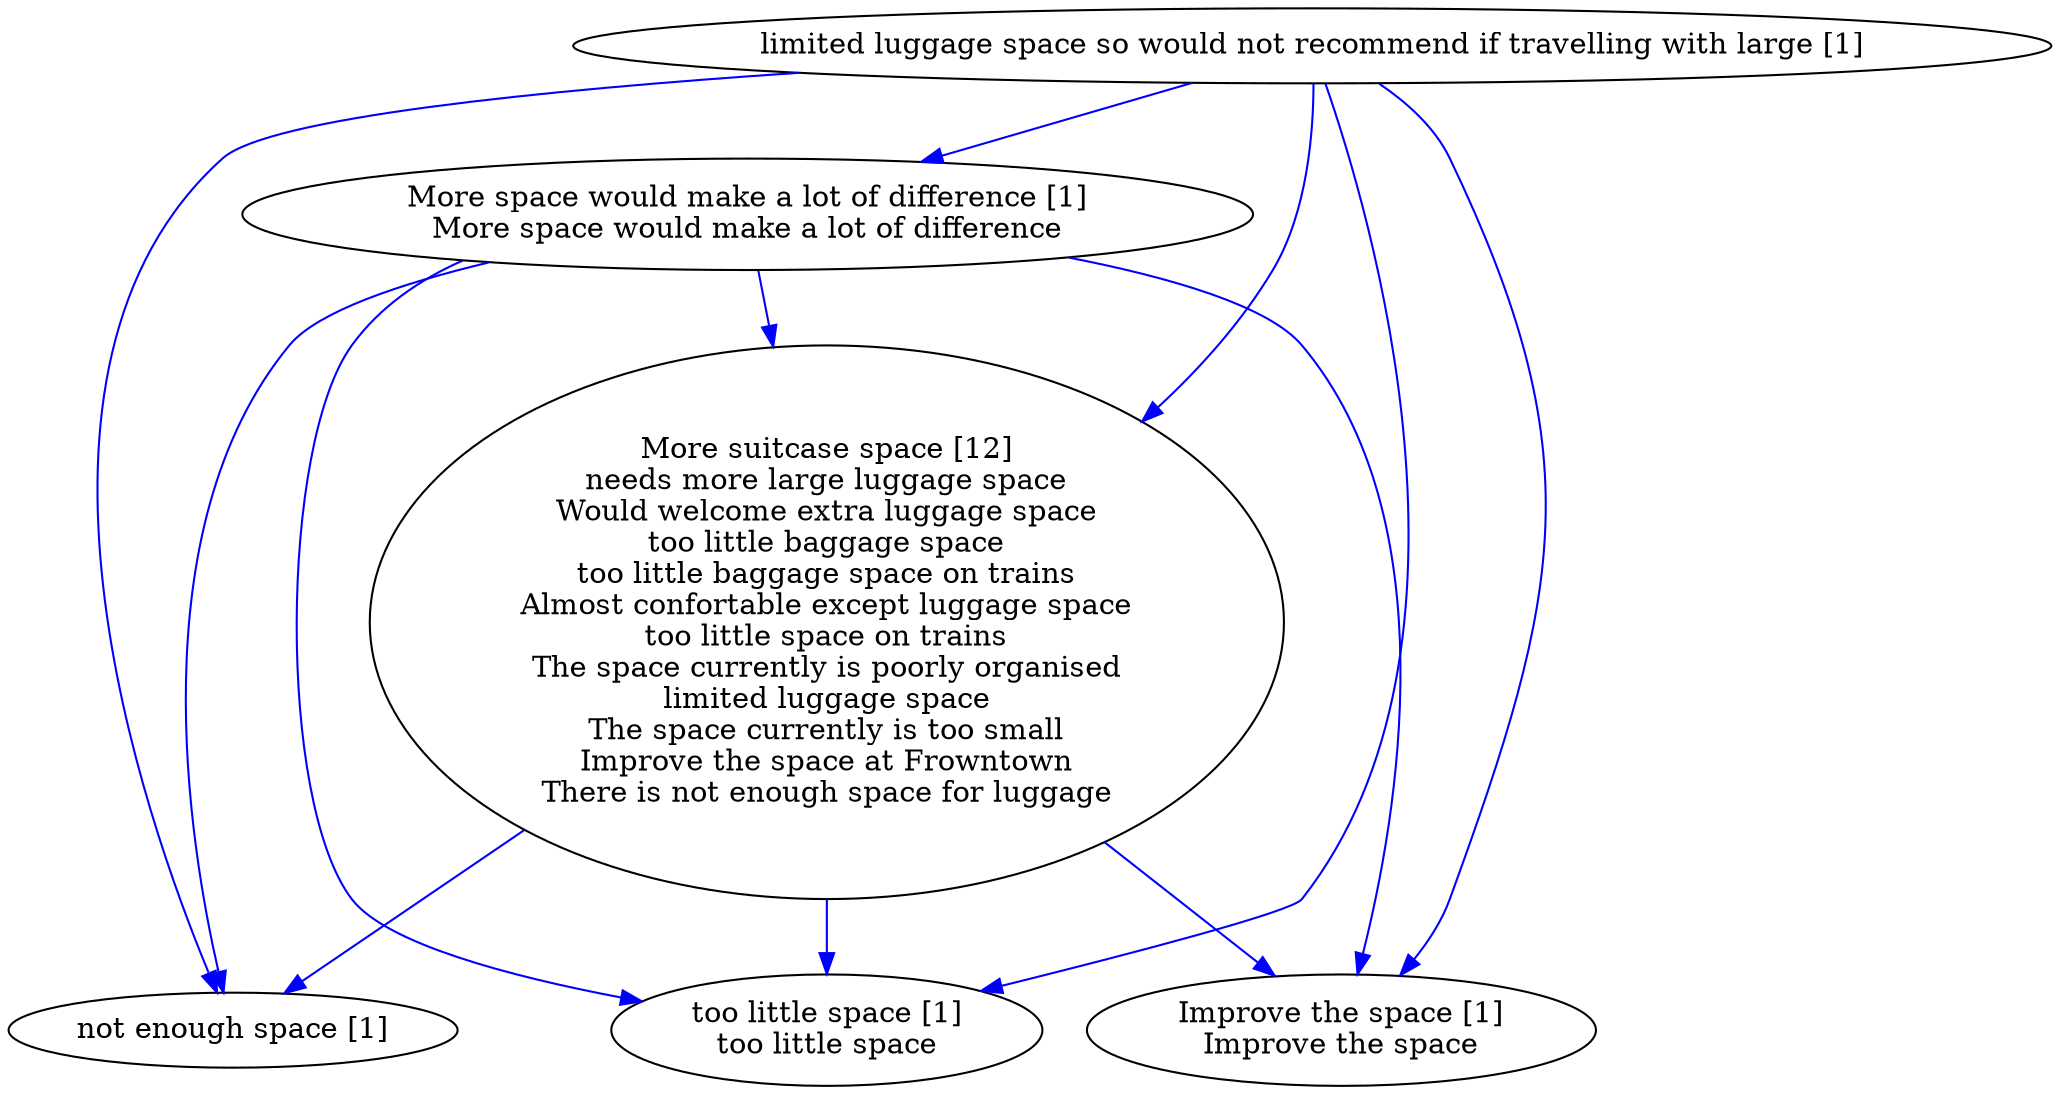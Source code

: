 digraph collapsedGraph {
"More suitcase space [12]\nneeds more large luggage space\nWould welcome extra luggage space\ntoo little baggage space\ntoo little baggage space on trains\nAlmost confortable except luggage space\ntoo little space on trains\nThe space currently is poorly organised\nlimited luggage space\nThe space currently is too small\nImprove the space at Frowntown\nThere is not enough space for luggage""Improve the space [1]\nImprove the space""More space would make a lot of difference [1]\nMore space would make a lot of difference""limited luggage space so would not recommend if travelling with large [1]""not enough space [1]""too little space [1]\ntoo little space""More space would make a lot of difference [1]\nMore space would make a lot of difference" -> "More suitcase space [12]\nneeds more large luggage space\nWould welcome extra luggage space\ntoo little baggage space\ntoo little baggage space on trains\nAlmost confortable except luggage space\ntoo little space on trains\nThe space currently is poorly organised\nlimited luggage space\nThe space currently is too small\nImprove the space at Frowntown\nThere is not enough space for luggage" [color=blue]
"More space would make a lot of difference [1]\nMore space would make a lot of difference" -> "Improve the space [1]\nImprove the space" [color=blue]
"limited luggage space so would not recommend if travelling with large [1]" -> "Improve the space [1]\nImprove the space" [color=blue]
"limited luggage space so would not recommend if travelling with large [1]" -> "More space would make a lot of difference [1]\nMore space would make a lot of difference" [color=blue]
"limited luggage space so would not recommend if travelling with large [1]" -> "More suitcase space [12]\nneeds more large luggage space\nWould welcome extra luggage space\ntoo little baggage space\ntoo little baggage space on trains\nAlmost confortable except luggage space\ntoo little space on trains\nThe space currently is poorly organised\nlimited luggage space\nThe space currently is too small\nImprove the space at Frowntown\nThere is not enough space for luggage" [color=blue]
"More space would make a lot of difference [1]\nMore space would make a lot of difference" -> "not enough space [1]" [color=blue]
"limited luggage space so would not recommend if travelling with large [1]" -> "not enough space [1]" [color=blue]
"More suitcase space [12]\nneeds more large luggage space\nWould welcome extra luggage space\ntoo little baggage space\ntoo little baggage space on trains\nAlmost confortable except luggage space\ntoo little space on trains\nThe space currently is poorly organised\nlimited luggage space\nThe space currently is too small\nImprove the space at Frowntown\nThere is not enough space for luggage" -> "too little space [1]\ntoo little space" [color=blue]
"More space would make a lot of difference [1]\nMore space would make a lot of difference" -> "too little space [1]\ntoo little space" [color=blue]
"limited luggage space so would not recommend if travelling with large [1]" -> "too little space [1]\ntoo little space" [color=blue]
"More suitcase space [12]\nneeds more large luggage space\nWould welcome extra luggage space\ntoo little baggage space\ntoo little baggage space on trains\nAlmost confortable except luggage space\ntoo little space on trains\nThe space currently is poorly organised\nlimited luggage space\nThe space currently is too small\nImprove the space at Frowntown\nThere is not enough space for luggage" -> "Improve the space [1]\nImprove the space" [color=blue]
"More suitcase space [12]\nneeds more large luggage space\nWould welcome extra luggage space\ntoo little baggage space\ntoo little baggage space on trains\nAlmost confortable except luggage space\ntoo little space on trains\nThe space currently is poorly organised\nlimited luggage space\nThe space currently is too small\nImprove the space at Frowntown\nThere is not enough space for luggage" -> "not enough space [1]" [color=blue]
}